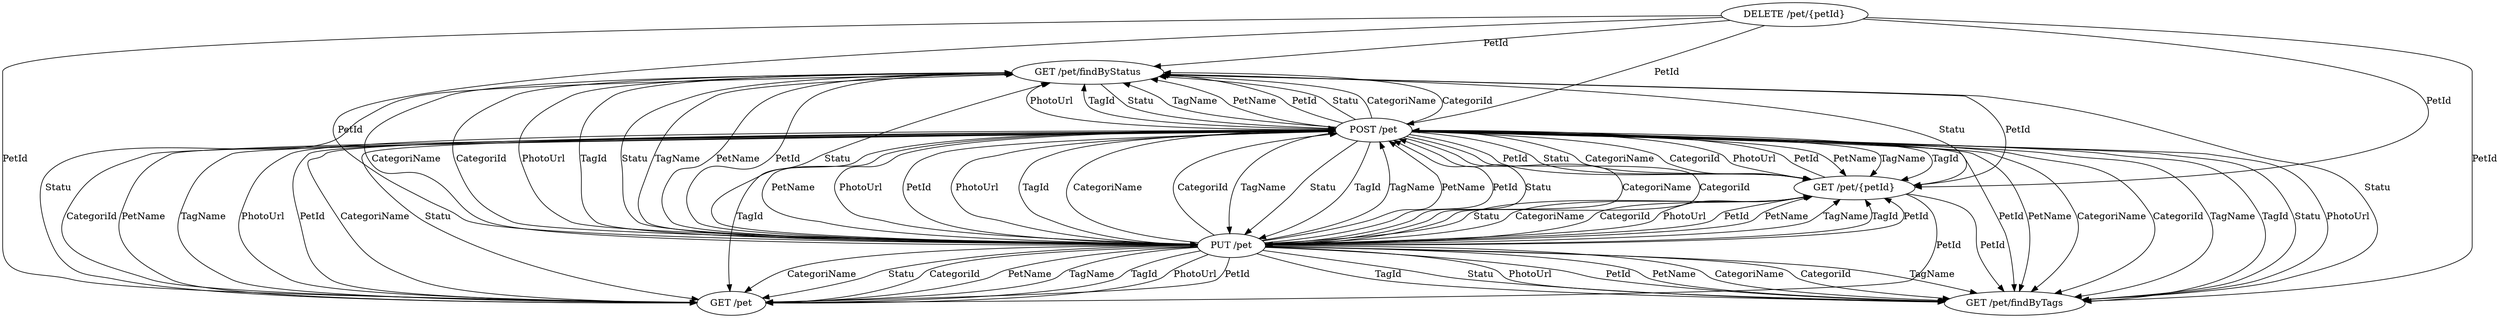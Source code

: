 digraph G {
  1 [ label="GET /pet" ];
  2 [ label="GET /pet/findByStatus" ];
  3 [ label="POST /pet" ];
  4 [ label="PUT /pet" ];
  5 [ label="DELETE /pet/{petId}" ];
  6 [ label="GET /pet/findByTags" ];
  7 [ label="GET /pet/{petId}" ];
  4 -> 2 [ label="TagName" ];
  4 -> 2 [ label="PetName" ];
  4 -> 2 [ label="PetId" ];
  4 -> 2 [ label="Statu" ];
  4 -> 2 [ label="CategoriName" ];
  4 -> 2 [ label="CategoriId" ];
  4 -> 2 [ label="PhotoUrl" ];
  4 -> 2 [ label="TagId" ];
  5 -> 2 [ label="PetId" ];
  3 -> 2 [ label="TagName" ];
  3 -> 2 [ label="PetName" ];
  3 -> 2 [ label="PetId" ];
  3 -> 2 [ label="Statu" ];
  3 -> 2 [ label="CategoriName" ];
  3 -> 2 [ label="CategoriId" ];
  3 -> 2 [ label="PhotoUrl" ];
  3 -> 2 [ label="TagId" ];
  7 -> 2 [ label="PetId" ];
  2 -> 4 [ label="Statu" ];
  5 -> 4 [ label="PetId" ];
  3 -> 4 [ label="PetName" ];
  3 -> 4 [ label="PhotoUrl" ];
  3 -> 4 [ label="PetId" ];
  3 -> 4 [ label="TagName" ];
  3 -> 4 [ label="Statu" ];
  3 -> 4 [ label="TagId" ];
  3 -> 4 [ label="CategoriName" ];
  3 -> 4 [ label="CategoriId" ];
  7 -> 4 [ label="PetId" ];
  2 -> 6 [ label="Statu" ];
  4 -> 6 [ label="PetId" ];
  4 -> 6 [ label="PetName" ];
  4 -> 6 [ label="CategoriName" ];
  4 -> 6 [ label="CategoriId" ];
  4 -> 6 [ label="TagName" ];
  4 -> 6 [ label="TagId" ];
  4 -> 6 [ label="Statu" ];
  4 -> 6 [ label="PhotoUrl" ];
  5 -> 6 [ label="PetId" ];
  3 -> 6 [ label="PetId" ];
  3 -> 6 [ label="PetName" ];
  3 -> 6 [ label="CategoriName" ];
  3 -> 6 [ label="CategoriId" ];
  3 -> 6 [ label="TagName" ];
  3 -> 6 [ label="TagId" ];
  3 -> 6 [ label="Statu" ];
  3 -> 6 [ label="PhotoUrl" ];
  7 -> 6 [ label="PetId" ];
  2 -> 3 [ label="Statu" ];
  4 -> 3 [ label="TagName" ];
  4 -> 3 [ label="PhotoUrl" ];
  4 -> 3 [ label="TagId" ];
  4 -> 3 [ label="CategoriName" ];
  4 -> 3 [ label="CategoriId" ];
  4 -> 3 [ label="PetName" ];
  4 -> 3 [ label="PetId" ];
  4 -> 3 [ label="Statu" ];
  5 -> 3 [ label="PetId" ];
  7 -> 3 [ label="PetId" ];
  2 -> 1 [ label="Statu" ];
  4 -> 1 [ label="PetName" ];
  4 -> 1 [ label="TagName" ];
  4 -> 1 [ label="TagId" ];
  4 -> 1 [ label="PhotoUrl" ];
  4 -> 1 [ label="PetId" ];
  4 -> 1 [ label="CategoriName" ];
  4 -> 1 [ label="Statu" ];
  4 -> 1 [ label="CategoriId" ];
  5 -> 1 [ label="PetId" ];
  3 -> 1 [ label="PetName" ];
  3 -> 1 [ label="TagName" ];
  3 -> 1 [ label="TagId" ];
  3 -> 1 [ label="PhotoUrl" ];
  3 -> 1 [ label="PetId" ];
  3 -> 1 [ label="CategoriName" ];
  3 -> 1 [ label="Statu" ];
  3 -> 1 [ label="CategoriId" ];
  7 -> 1 [ label="PetId" ];
  2 -> 7 [ label="Statu" ];
  4 -> 7 [ label="PetName" ];
  4 -> 7 [ label="TagName" ];
  4 -> 7 [ label="TagId" ];
  4 -> 7 [ label="PetId" ];
  4 -> 7 [ label="Statu" ];
  4 -> 7 [ label="CategoriName" ];
  4 -> 7 [ label="CategoriId" ];
  4 -> 7 [ label="PhotoUrl" ];
  5 -> 7 [ label="PetId" ];
  3 -> 7 [ label="PetName" ];
  3 -> 7 [ label="TagName" ];
  3 -> 7 [ label="TagId" ];
  3 -> 7 [ label="PetId" ];
  3 -> 7 [ label="Statu" ];
  3 -> 7 [ label="CategoriName" ];
  3 -> 7 [ label="CategoriId" ];
  3 -> 7 [ label="PhotoUrl" ];
}
